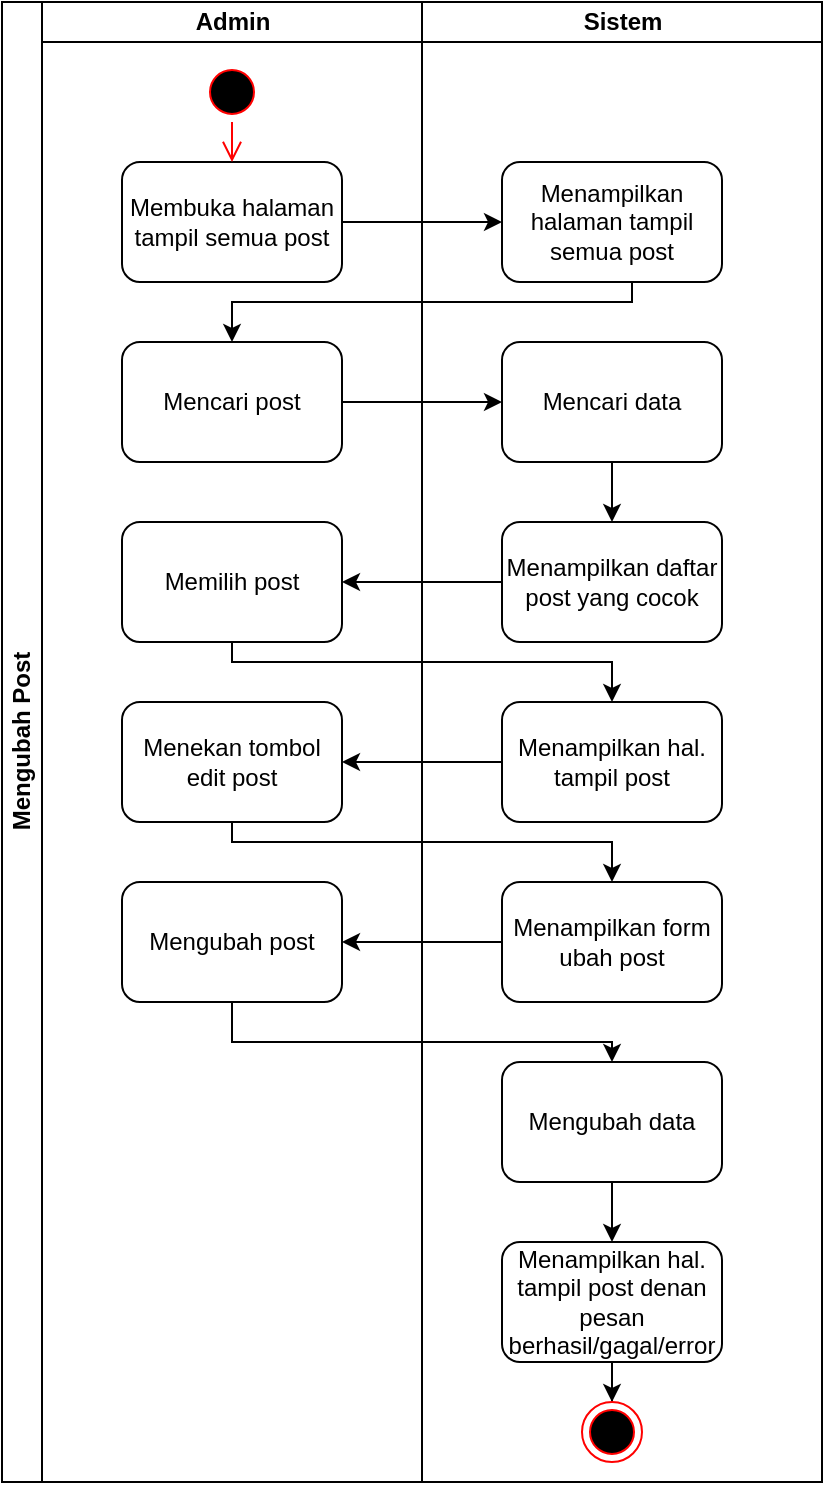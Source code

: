 <mxfile version="13.6.2" type="device"><diagram id="nlexBUHtMggSTYWMlpdU" name="Page-1"><mxGraphModel dx="926" dy="626" grid="1" gridSize="10" guides="1" tooltips="1" connect="1" arrows="1" fold="1" page="1" pageScale="1" pageWidth="850" pageHeight="1100" math="0" shadow="0"><root><mxCell id="0"/><mxCell id="1" parent="0"/><mxCell id="ygd9KGttUMs2LBzjjRTP-2" value="Mengubah Post" style="swimlane;html=1;childLayout=stackLayout;resizeParent=1;resizeParentMax=0;startSize=20;horizontal=0;horizontalStack=1;" parent="1" vertex="1"><mxGeometry x="230" y="90" width="410" height="740" as="geometry"/></mxCell><mxCell id="ygd9KGttUMs2LBzjjRTP-3" value="Admin" style="swimlane;html=1;startSize=20;" parent="ygd9KGttUMs2LBzjjRTP-2" vertex="1"><mxGeometry x="20" width="190" height="740" as="geometry"/></mxCell><mxCell id="ygd9KGttUMs2LBzjjRTP-52" value="Mengubah post" style="rounded=1;whiteSpace=wrap;html=1;" parent="ygd9KGttUMs2LBzjjRTP-3" vertex="1"><mxGeometry x="40" y="440" width="110" height="60" as="geometry"/></mxCell><mxCell id="ygd9KGttUMs2LBzjjRTP-9" value="Membuka halaman tampil semua post" style="rounded=1;whiteSpace=wrap;html=1;" parent="ygd9KGttUMs2LBzjjRTP-3" vertex="1"><mxGeometry x="40" y="80" width="110" height="60" as="geometry"/></mxCell><mxCell id="ygd9KGttUMs2LBzjjRTP-6" value="" style="ellipse;html=1;shape=startState;fillColor=#000000;strokeColor=#ff0000;" parent="ygd9KGttUMs2LBzjjRTP-3" vertex="1"><mxGeometry x="80" y="30" width="30" height="30" as="geometry"/></mxCell><mxCell id="ygd9KGttUMs2LBzjjRTP-7" value="" style="edgeStyle=orthogonalEdgeStyle;html=1;verticalAlign=bottom;endArrow=open;endSize=8;strokeColor=#ff0000;" parent="ygd9KGttUMs2LBzjjRTP-3" source="ygd9KGttUMs2LBzjjRTP-6" edge="1"><mxGeometry relative="1" as="geometry"><mxPoint x="95" y="80" as="targetPoint"/></mxGeometry></mxCell><mxCell id="ygd9KGttUMs2LBzjjRTP-16" value="Mencari post" style="rounded=1;whiteSpace=wrap;html=1;" parent="ygd9KGttUMs2LBzjjRTP-3" vertex="1"><mxGeometry x="40" y="170" width="110" height="60" as="geometry"/></mxCell><mxCell id="ygd9KGttUMs2LBzjjRTP-48" value="Memilih post" style="rounded=1;whiteSpace=wrap;html=1;" parent="ygd9KGttUMs2LBzjjRTP-3" vertex="1"><mxGeometry x="40" y="260" width="110" height="60" as="geometry"/></mxCell><mxCell id="ygd9KGttUMs2LBzjjRTP-50" value="Menekan tombol edit post" style="rounded=1;whiteSpace=wrap;html=1;" parent="ygd9KGttUMs2LBzjjRTP-3" vertex="1"><mxGeometry x="40" y="350" width="110" height="60" as="geometry"/></mxCell><mxCell id="ygd9KGttUMs2LBzjjRTP-4" value="Sistem" style="swimlane;html=1;startSize=20;" parent="ygd9KGttUMs2LBzjjRTP-2" vertex="1"><mxGeometry x="210" width="200" height="740" as="geometry"/></mxCell><mxCell id="ygd9KGttUMs2LBzjjRTP-51" value="Menampilkan form ubah post" style="rounded=1;whiteSpace=wrap;html=1;" parent="ygd9KGttUMs2LBzjjRTP-4" vertex="1"><mxGeometry x="40" y="440" width="110" height="60" as="geometry"/></mxCell><mxCell id="ygd9KGttUMs2LBzjjRTP-15" value="Menampilkan halaman tampil semua post" style="rounded=1;whiteSpace=wrap;html=1;" parent="ygd9KGttUMs2LBzjjRTP-4" vertex="1"><mxGeometry x="40" y="80" width="110" height="60" as="geometry"/></mxCell><mxCell id="ygd9KGttUMs2LBzjjRTP-57" style="edgeStyle=orthogonalEdgeStyle;rounded=0;orthogonalLoop=1;jettySize=auto;html=1;entryX=0.5;entryY=0;entryDx=0;entryDy=0;" parent="ygd9KGttUMs2LBzjjRTP-4" source="ygd9KGttUMs2LBzjjRTP-17" target="ygd9KGttUMs2LBzjjRTP-47" edge="1"><mxGeometry relative="1" as="geometry"/></mxCell><mxCell id="ygd9KGttUMs2LBzjjRTP-17" value="Mencari data" style="rounded=1;whiteSpace=wrap;html=1;" parent="ygd9KGttUMs2LBzjjRTP-4" vertex="1"><mxGeometry x="40" y="170" width="110" height="60" as="geometry"/></mxCell><mxCell id="ygd9KGttUMs2LBzjjRTP-47" value="Menampilkan daftar post yang cocok" style="rounded=1;whiteSpace=wrap;html=1;" parent="ygd9KGttUMs2LBzjjRTP-4" vertex="1"><mxGeometry x="40" y="260" width="110" height="60" as="geometry"/></mxCell><mxCell id="ygd9KGttUMs2LBzjjRTP-49" value="Menampilkan hal. tampil post" style="rounded=1;whiteSpace=wrap;html=1;" parent="ygd9KGttUMs2LBzjjRTP-4" vertex="1"><mxGeometry x="40" y="350" width="110" height="60" as="geometry"/></mxCell><mxCell id="ygd9KGttUMs2LBzjjRTP-64" style="edgeStyle=orthogonalEdgeStyle;rounded=0;orthogonalLoop=1;jettySize=auto;html=1;entryX=0.5;entryY=0;entryDx=0;entryDy=0;" parent="ygd9KGttUMs2LBzjjRTP-4" source="ygd9KGttUMs2LBzjjRTP-53" target="ygd9KGttUMs2LBzjjRTP-54" edge="1"><mxGeometry relative="1" as="geometry"/></mxCell><mxCell id="ygd9KGttUMs2LBzjjRTP-53" value="Mengubah data" style="rounded=1;whiteSpace=wrap;html=1;" parent="ygd9KGttUMs2LBzjjRTP-4" vertex="1"><mxGeometry x="40" y="530" width="110" height="60" as="geometry"/></mxCell><mxCell id="ygd9KGttUMs2LBzjjRTP-65" style="edgeStyle=orthogonalEdgeStyle;rounded=0;orthogonalLoop=1;jettySize=auto;html=1;entryX=0.5;entryY=0;entryDx=0;entryDy=0;" parent="ygd9KGttUMs2LBzjjRTP-4" source="ygd9KGttUMs2LBzjjRTP-54" target="ygd9KGttUMs2LBzjjRTP-19" edge="1"><mxGeometry relative="1" as="geometry"/></mxCell><mxCell id="ygd9KGttUMs2LBzjjRTP-54" value="Menampilkan hal. tampil post denan pesan berhasil/gagal/error" style="rounded=1;whiteSpace=wrap;html=1;" parent="ygd9KGttUMs2LBzjjRTP-4" vertex="1"><mxGeometry x="40" y="620" width="110" height="60" as="geometry"/></mxCell><mxCell id="ygd9KGttUMs2LBzjjRTP-19" value="" style="ellipse;html=1;shape=endState;fillColor=#000000;strokeColor=#ff0000;" parent="ygd9KGttUMs2LBzjjRTP-4" vertex="1"><mxGeometry x="80" y="700" width="30" height="30" as="geometry"/></mxCell><mxCell id="ygd9KGttUMs2LBzjjRTP-20" style="edgeStyle=orthogonalEdgeStyle;rounded=0;orthogonalLoop=1;jettySize=auto;html=1;" parent="ygd9KGttUMs2LBzjjRTP-2" source="ygd9KGttUMs2LBzjjRTP-9" target="ygd9KGttUMs2LBzjjRTP-15" edge="1"><mxGeometry relative="1" as="geometry"/></mxCell><mxCell id="ygd9KGttUMs2LBzjjRTP-21" style="edgeStyle=orthogonalEdgeStyle;rounded=0;orthogonalLoop=1;jettySize=auto;html=1;entryX=0.5;entryY=0;entryDx=0;entryDy=0;" parent="ygd9KGttUMs2LBzjjRTP-2" source="ygd9KGttUMs2LBzjjRTP-15" target="ygd9KGttUMs2LBzjjRTP-16" edge="1"><mxGeometry relative="1" as="geometry"><Array as="points"><mxPoint x="315" y="150"/><mxPoint x="115" y="150"/></Array></mxGeometry></mxCell><mxCell id="ygd9KGttUMs2LBzjjRTP-22" style="edgeStyle=orthogonalEdgeStyle;rounded=0;orthogonalLoop=1;jettySize=auto;html=1;entryX=0;entryY=0.5;entryDx=0;entryDy=0;" parent="ygd9KGttUMs2LBzjjRTP-2" source="ygd9KGttUMs2LBzjjRTP-16" target="ygd9KGttUMs2LBzjjRTP-17" edge="1"><mxGeometry relative="1" as="geometry"/></mxCell><mxCell id="ygd9KGttUMs2LBzjjRTP-58" style="edgeStyle=orthogonalEdgeStyle;rounded=0;orthogonalLoop=1;jettySize=auto;html=1;entryX=1;entryY=0.5;entryDx=0;entryDy=0;" parent="ygd9KGttUMs2LBzjjRTP-2" source="ygd9KGttUMs2LBzjjRTP-47" target="ygd9KGttUMs2LBzjjRTP-48" edge="1"><mxGeometry relative="1" as="geometry"/></mxCell><mxCell id="ygd9KGttUMs2LBzjjRTP-59" style="edgeStyle=orthogonalEdgeStyle;rounded=0;orthogonalLoop=1;jettySize=auto;html=1;entryX=0.5;entryY=0;entryDx=0;entryDy=0;" parent="ygd9KGttUMs2LBzjjRTP-2" source="ygd9KGttUMs2LBzjjRTP-48" target="ygd9KGttUMs2LBzjjRTP-49" edge="1"><mxGeometry relative="1" as="geometry"><Array as="points"><mxPoint x="115" y="330"/><mxPoint x="305" y="330"/></Array></mxGeometry></mxCell><mxCell id="ygd9KGttUMs2LBzjjRTP-60" style="edgeStyle=orthogonalEdgeStyle;rounded=0;orthogonalLoop=1;jettySize=auto;html=1;entryX=1;entryY=0.5;entryDx=0;entryDy=0;" parent="ygd9KGttUMs2LBzjjRTP-2" source="ygd9KGttUMs2LBzjjRTP-49" target="ygd9KGttUMs2LBzjjRTP-50" edge="1"><mxGeometry relative="1" as="geometry"/></mxCell><mxCell id="ygd9KGttUMs2LBzjjRTP-61" style="edgeStyle=orthogonalEdgeStyle;rounded=0;orthogonalLoop=1;jettySize=auto;html=1;exitX=0.5;exitY=1;exitDx=0;exitDy=0;" parent="ygd9KGttUMs2LBzjjRTP-2" source="ygd9KGttUMs2LBzjjRTP-50" target="ygd9KGttUMs2LBzjjRTP-51" edge="1"><mxGeometry relative="1" as="geometry"><Array as="points"><mxPoint x="115" y="420"/><mxPoint x="305" y="420"/></Array></mxGeometry></mxCell><mxCell id="ygd9KGttUMs2LBzjjRTP-62" style="edgeStyle=orthogonalEdgeStyle;rounded=0;orthogonalLoop=1;jettySize=auto;html=1;entryX=1;entryY=0.5;entryDx=0;entryDy=0;" parent="ygd9KGttUMs2LBzjjRTP-2" source="ygd9KGttUMs2LBzjjRTP-51" target="ygd9KGttUMs2LBzjjRTP-52" edge="1"><mxGeometry relative="1" as="geometry"/></mxCell><mxCell id="ygd9KGttUMs2LBzjjRTP-63" style="edgeStyle=orthogonalEdgeStyle;rounded=0;orthogonalLoop=1;jettySize=auto;html=1;entryX=0.5;entryY=0;entryDx=0;entryDy=0;exitX=0.5;exitY=1;exitDx=0;exitDy=0;" parent="ygd9KGttUMs2LBzjjRTP-2" source="ygd9KGttUMs2LBzjjRTP-52" target="ygd9KGttUMs2LBzjjRTP-53" edge="1"><mxGeometry relative="1" as="geometry"><Array as="points"><mxPoint x="115" y="520"/><mxPoint x="305" y="520"/></Array></mxGeometry></mxCell></root></mxGraphModel></diagram></mxfile>